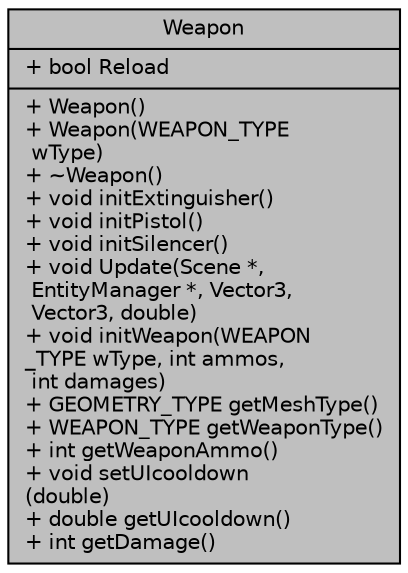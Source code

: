 digraph "Weapon"
{
 // LATEX_PDF_SIZE
  edge [fontname="Helvetica",fontsize="10",labelfontname="Helvetica",labelfontsize="10"];
  node [fontname="Helvetica",fontsize="10",shape=record];
  Node1 [label="{Weapon\n|+ bool Reload\l|+  Weapon()\l+  Weapon(WEAPON_TYPE\l wType)\l+  ~Weapon()\l+ void initExtinguisher()\l+ void initPistol()\l+ void initSilencer()\l+ void Update(Scene *,\l EntityManager *, Vector3,\l Vector3, double)\l+ void initWeapon(WEAPON\l_TYPE wType, int ammos,\l int damages)\l+ GEOMETRY_TYPE getMeshType()\l+ WEAPON_TYPE getWeaponType()\l+ int getWeaponAmmo()\l+ void setUIcooldown\l(double)\l+ double getUIcooldown()\l+ int getDamage()\l}",height=0.2,width=0.4,color="black", fillcolor="grey75", style="filled", fontcolor="black",tooltip="Handles all Weapon Functionalities like Shooting, reloading."];
}
